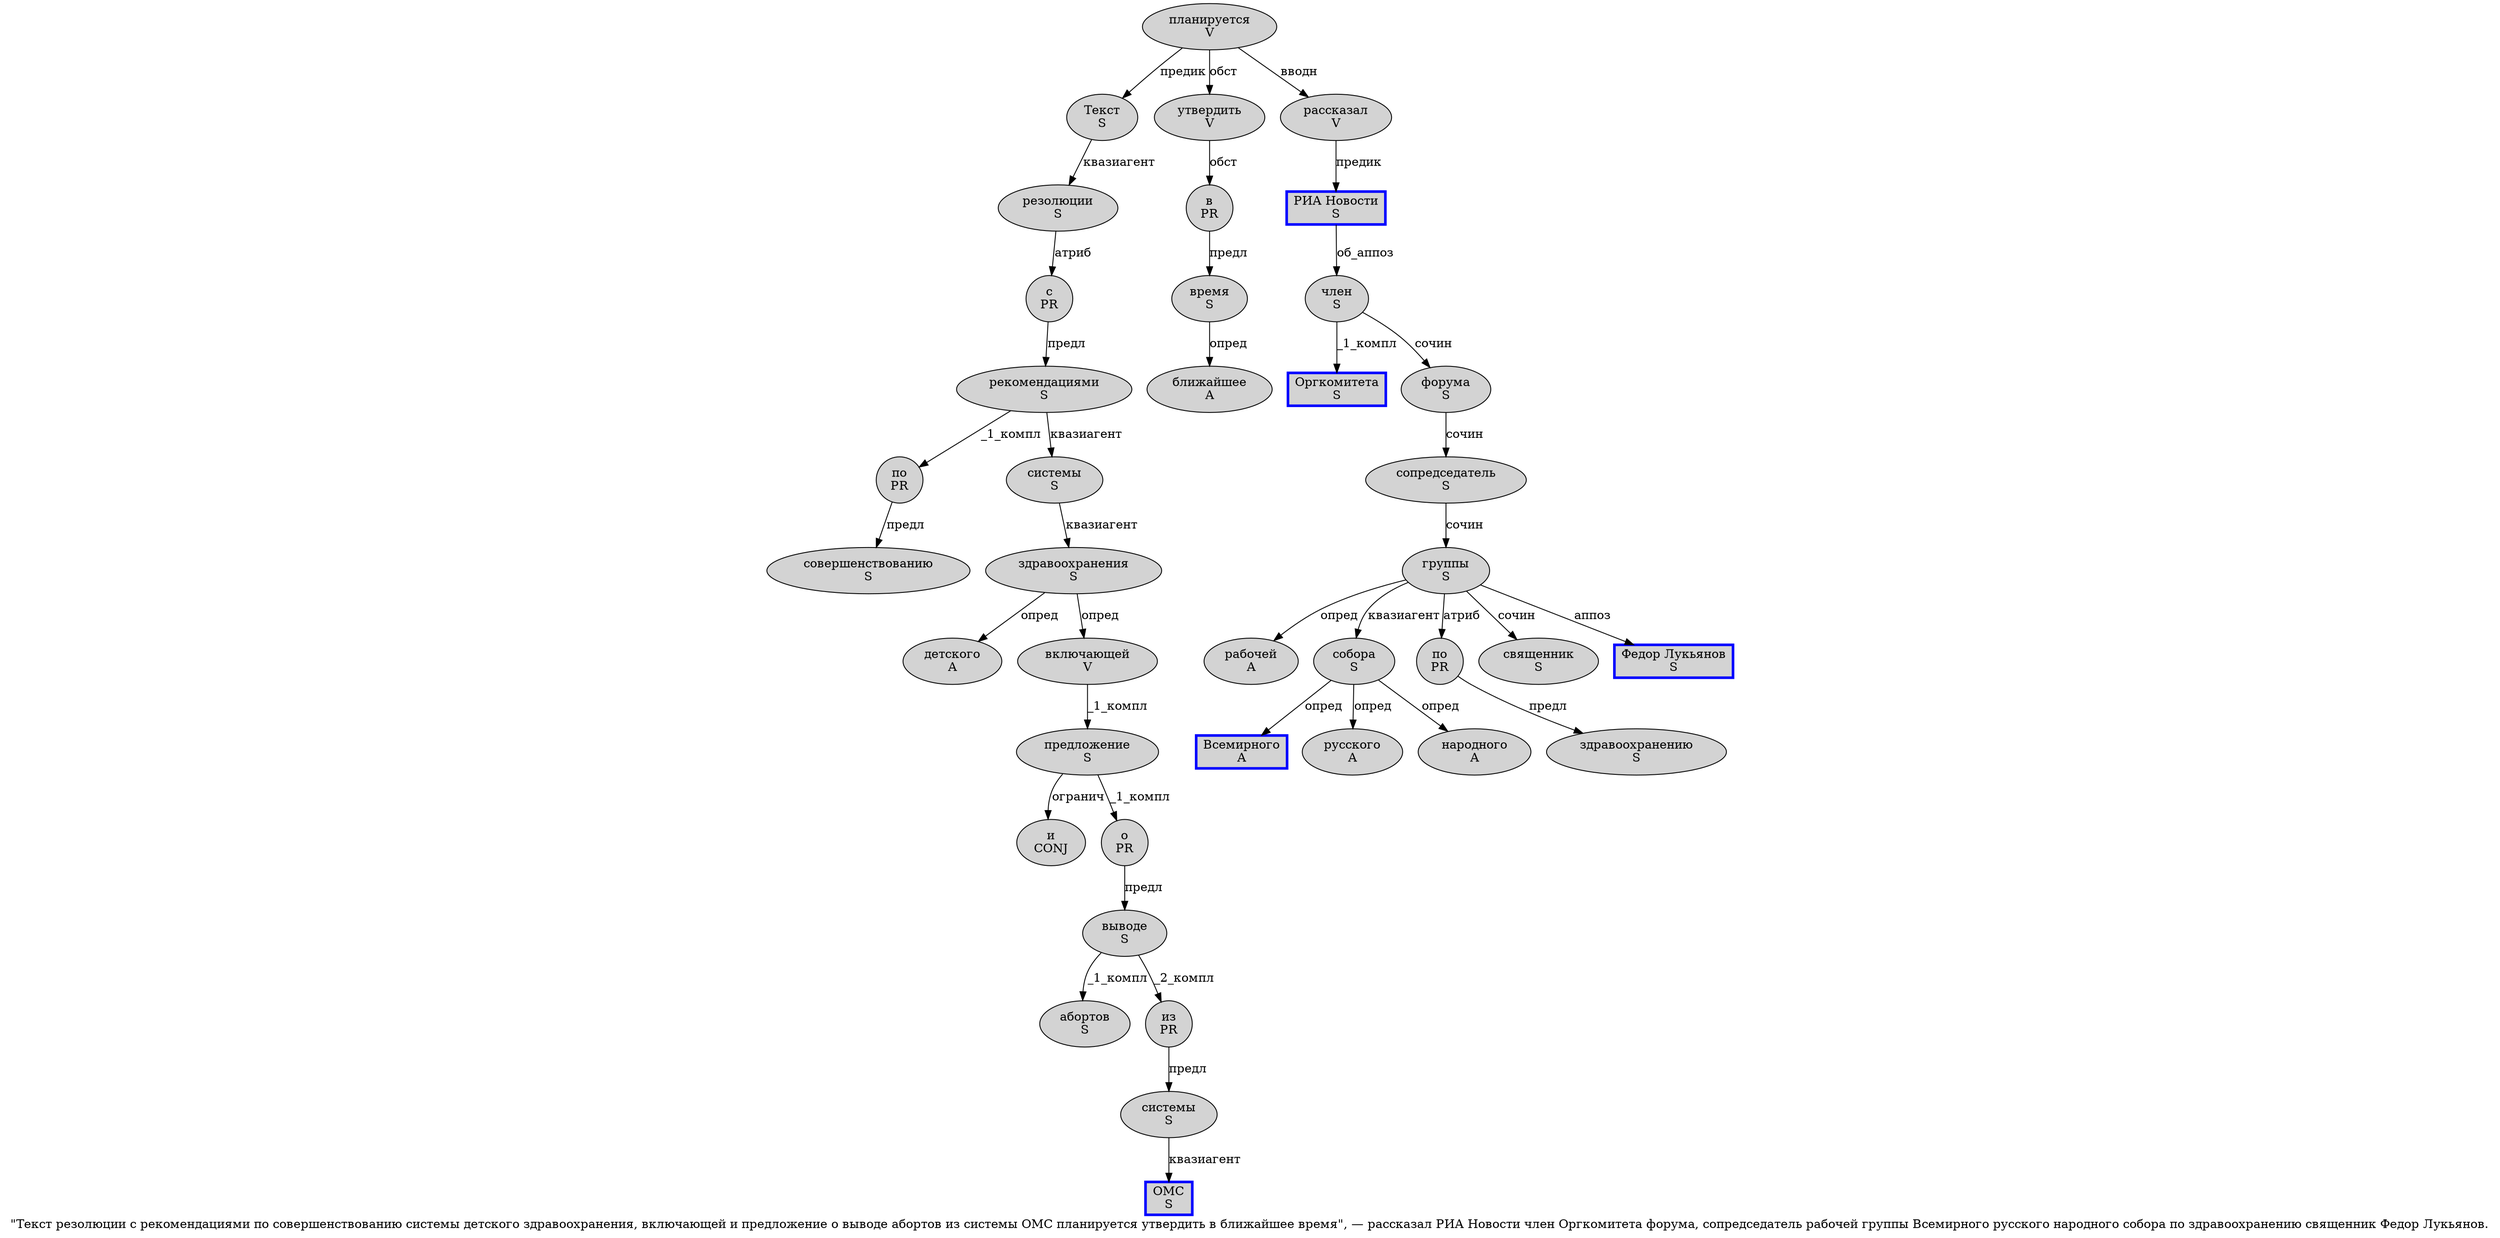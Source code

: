 digraph SENTENCE_1126 {
	graph [label="\"Текст резолюции с рекомендациями по совершенствованию системы детского здравоохранения, включающей и предложение о выводе абортов из системы ОМС планируется утвердить в ближайшее время\", — рассказал РИА Новости член Оргкомитета форума, сопредседатель рабочей группы Всемирного русского народного собора по здравоохранению священник Федор Лукьянов."]
	node [style=filled]
		1 [label="Текст
S" color="" fillcolor=lightgray penwidth=1 shape=ellipse]
		2 [label="резолюции
S" color="" fillcolor=lightgray penwidth=1 shape=ellipse]
		3 [label="с
PR" color="" fillcolor=lightgray penwidth=1 shape=ellipse]
		4 [label="рекомендациями
S" color="" fillcolor=lightgray penwidth=1 shape=ellipse]
		5 [label="по
PR" color="" fillcolor=lightgray penwidth=1 shape=ellipse]
		6 [label="совершенствованию
S" color="" fillcolor=lightgray penwidth=1 shape=ellipse]
		7 [label="системы
S" color="" fillcolor=lightgray penwidth=1 shape=ellipse]
		8 [label="детского
A" color="" fillcolor=lightgray penwidth=1 shape=ellipse]
		9 [label="здравоохранения
S" color="" fillcolor=lightgray penwidth=1 shape=ellipse]
		11 [label="включающей
V" color="" fillcolor=lightgray penwidth=1 shape=ellipse]
		12 [label="и
CONJ" color="" fillcolor=lightgray penwidth=1 shape=ellipse]
		13 [label="предложение
S" color="" fillcolor=lightgray penwidth=1 shape=ellipse]
		14 [label="о
PR" color="" fillcolor=lightgray penwidth=1 shape=ellipse]
		15 [label="выводе
S" color="" fillcolor=lightgray penwidth=1 shape=ellipse]
		16 [label="абортов
S" color="" fillcolor=lightgray penwidth=1 shape=ellipse]
		17 [label="из
PR" color="" fillcolor=lightgray penwidth=1 shape=ellipse]
		18 [label="системы
S" color="" fillcolor=lightgray penwidth=1 shape=ellipse]
		19 [label="ОМС
S" color=blue fillcolor=lightgray penwidth=3 shape=box]
		20 [label="планируется
V" color="" fillcolor=lightgray penwidth=1 shape=ellipse]
		21 [label="утвердить
V" color="" fillcolor=lightgray penwidth=1 shape=ellipse]
		22 [label="в
PR" color="" fillcolor=lightgray penwidth=1 shape=ellipse]
		23 [label="ближайшее
A" color="" fillcolor=lightgray penwidth=1 shape=ellipse]
		24 [label="время
S" color="" fillcolor=lightgray penwidth=1 shape=ellipse]
		28 [label="рассказал
V" color="" fillcolor=lightgray penwidth=1 shape=ellipse]
		29 [label="РИА Новости
S" color=blue fillcolor=lightgray penwidth=3 shape=box]
		30 [label="член
S" color="" fillcolor=lightgray penwidth=1 shape=ellipse]
		31 [label="Оргкомитета
S" color=blue fillcolor=lightgray penwidth=3 shape=box]
		32 [label="форума
S" color="" fillcolor=lightgray penwidth=1 shape=ellipse]
		34 [label="сопредседатель
S" color="" fillcolor=lightgray penwidth=1 shape=ellipse]
		35 [label="рабочей
A" color="" fillcolor=lightgray penwidth=1 shape=ellipse]
		36 [label="группы
S" color="" fillcolor=lightgray penwidth=1 shape=ellipse]
		37 [label="Всемирного
A" color=blue fillcolor=lightgray penwidth=3 shape=box]
		38 [label="русского
A" color="" fillcolor=lightgray penwidth=1 shape=ellipse]
		39 [label="народного
A" color="" fillcolor=lightgray penwidth=1 shape=ellipse]
		40 [label="собора
S" color="" fillcolor=lightgray penwidth=1 shape=ellipse]
		41 [label="по
PR" color="" fillcolor=lightgray penwidth=1 shape=ellipse]
		42 [label="здравоохранению
S" color="" fillcolor=lightgray penwidth=1 shape=ellipse]
		43 [label="священник
S" color="" fillcolor=lightgray penwidth=1 shape=ellipse]
		44 [label="Федор Лукьянов
S" color=blue fillcolor=lightgray penwidth=3 shape=box]
			20 -> 1 [label="предик"]
			20 -> 21 [label="обст"]
			20 -> 28 [label="вводн"]
			14 -> 15 [label="предл"]
			2 -> 3 [label="атриб"]
			41 -> 42 [label="предл"]
			4 -> 5 [label="_1_компл"]
			4 -> 7 [label="квазиагент"]
			22 -> 24 [label="предл"]
			21 -> 22 [label="обст"]
			7 -> 9 [label="квазиагент"]
			17 -> 18 [label="предл"]
			36 -> 35 [label="опред"]
			36 -> 40 [label="квазиагент"]
			36 -> 41 [label="атриб"]
			36 -> 43 [label="сочин"]
			36 -> 44 [label="аппоз"]
			24 -> 23 [label="опред"]
			34 -> 36 [label="сочин"]
			18 -> 19 [label="квазиагент"]
			5 -> 6 [label="предл"]
			11 -> 13 [label="_1_компл"]
			30 -> 31 [label="_1_компл"]
			30 -> 32 [label="сочин"]
			13 -> 12 [label="огранич"]
			13 -> 14 [label="_1_компл"]
			15 -> 16 [label="_1_компл"]
			15 -> 17 [label="_2_компл"]
			1 -> 2 [label="квазиагент"]
			32 -> 34 [label="сочин"]
			29 -> 30 [label="об_аппоз"]
			28 -> 29 [label="предик"]
			3 -> 4 [label="предл"]
			40 -> 37 [label="опред"]
			40 -> 38 [label="опред"]
			40 -> 39 [label="опред"]
			9 -> 8 [label="опред"]
			9 -> 11 [label="опред"]
}